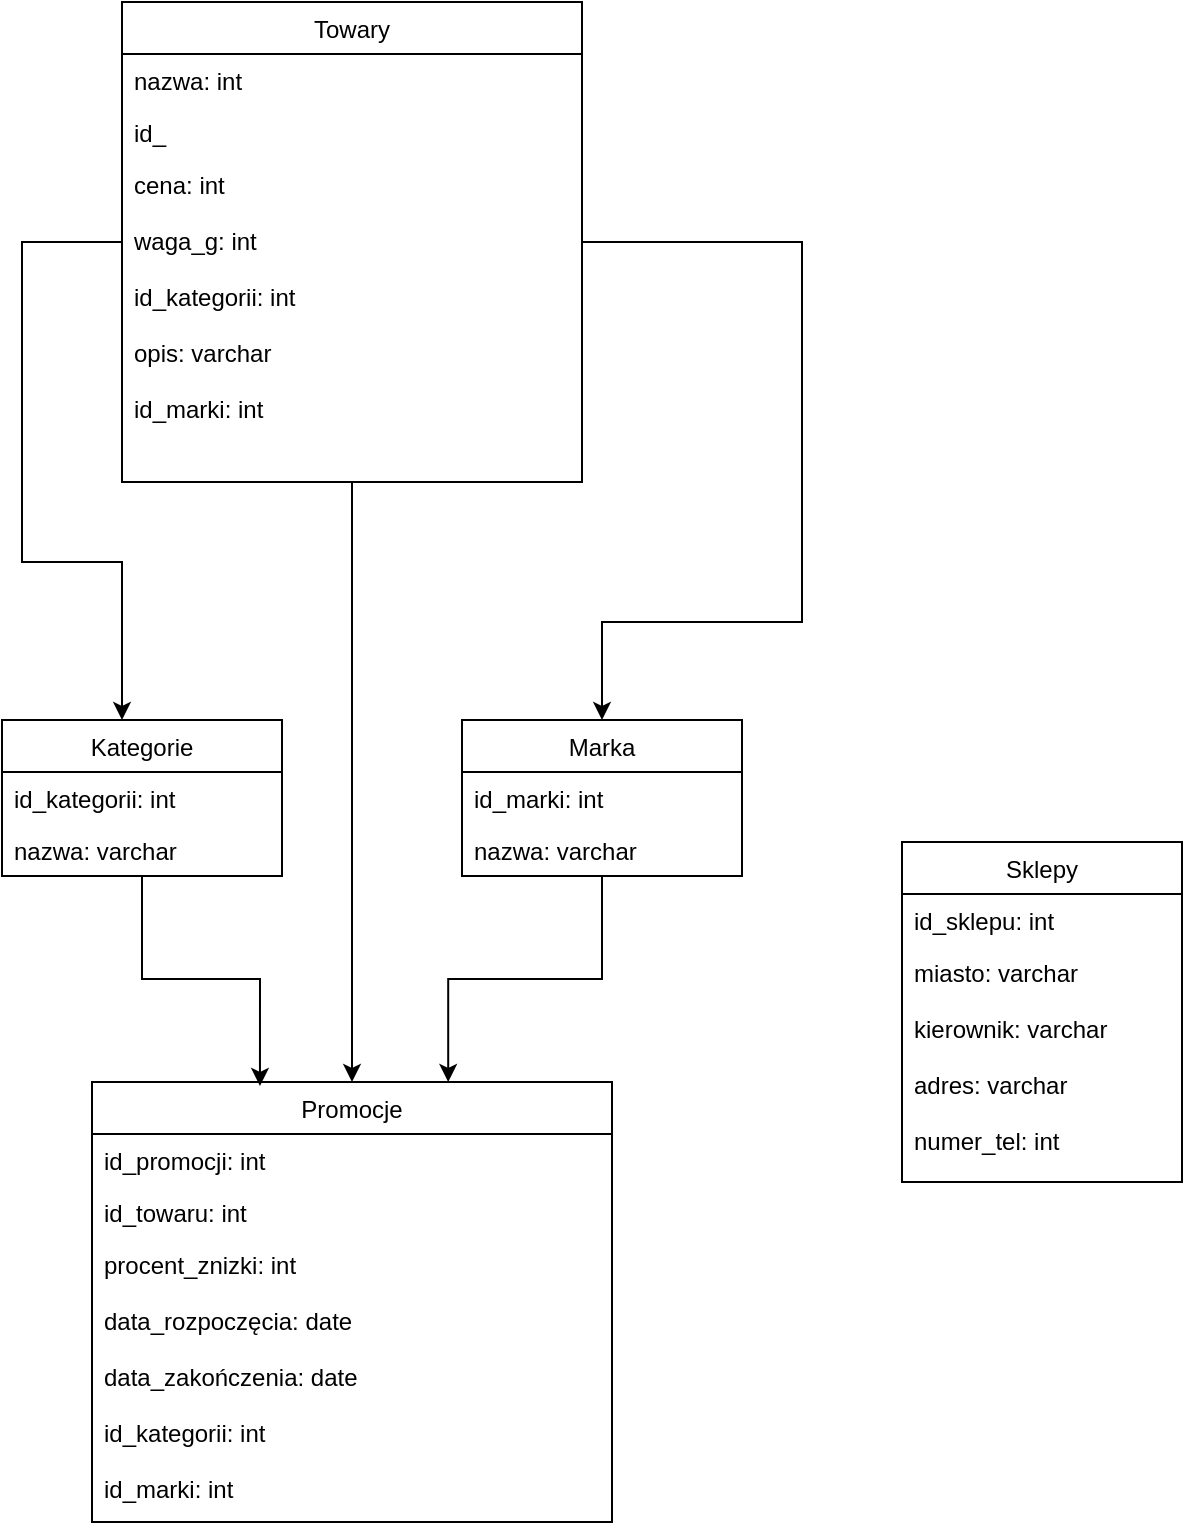 <mxfile version="12.2.7" type="device" pages="1"><diagram id="TN5VYtwO-RLFfRF-Pn1W" name="Page-1"><mxGraphModel dx="1422" dy="723" grid="1" gridSize="10" guides="1" tooltips="1" connect="1" arrows="1" fold="1" page="1" pageScale="1" pageWidth="827" pageHeight="1169" math="0" shadow="0"><root><mxCell id="0"/><mxCell id="1" parent="0"/><mxCell id="T8ZyIGbzoC2fGuEBgrfQ-69" style="edgeStyle=orthogonalEdgeStyle;rounded=0;orthogonalLoop=1;jettySize=auto;html=1;" edge="1" parent="1" source="T8ZyIGbzoC2fGuEBgrfQ-12" target="T8ZyIGbzoC2fGuEBgrfQ-37"><mxGeometry relative="1" as="geometry"><Array as="points"><mxPoint x="160" y="140"/><mxPoint x="160" y="300"/><mxPoint x="210" y="300"/></Array></mxGeometry></mxCell><mxCell id="T8ZyIGbzoC2fGuEBgrfQ-70" style="edgeStyle=orthogonalEdgeStyle;rounded=0;orthogonalLoop=1;jettySize=auto;html=1;" edge="1" parent="1" source="T8ZyIGbzoC2fGuEBgrfQ-12" target="T8ZyIGbzoC2fGuEBgrfQ-56"><mxGeometry relative="1" as="geometry"><mxPoint x="490" y="330" as="targetPoint"/><Array as="points"><mxPoint x="550" y="140"/><mxPoint x="550" y="330"/><mxPoint x="450" y="330"/></Array></mxGeometry></mxCell><mxCell id="T8ZyIGbzoC2fGuEBgrfQ-71" style="edgeStyle=orthogonalEdgeStyle;rounded=0;orthogonalLoop=1;jettySize=auto;html=1;entryX=0.5;entryY=0;entryDx=0;entryDy=0;" edge="1" parent="1" source="T8ZyIGbzoC2fGuEBgrfQ-12" target="T8ZyIGbzoC2fGuEBgrfQ-32"><mxGeometry relative="1" as="geometry"/></mxCell><mxCell id="T8ZyIGbzoC2fGuEBgrfQ-12" value="Towary" style="swimlane;fontStyle=0;childLayout=stackLayout;horizontal=1;startSize=26;fillColor=none;horizontalStack=0;resizeParent=1;resizeParentMax=0;resizeLast=0;collapsible=1;marginBottom=0;" vertex="1" parent="1"><mxGeometry x="210" y="20" width="230" height="240" as="geometry"/></mxCell><mxCell id="T8ZyIGbzoC2fGuEBgrfQ-14" value="nazwa: int" style="text;strokeColor=none;fillColor=none;align=left;verticalAlign=top;spacingLeft=4;spacingRight=4;overflow=hidden;rotatable=0;points=[[0,0.5],[1,0.5]];portConstraint=eastwest;" vertex="1" parent="T8ZyIGbzoC2fGuEBgrfQ-12"><mxGeometry y="26" width="230" height="26" as="geometry"/></mxCell><mxCell id="T8ZyIGbzoC2fGuEBgrfQ-13" value="id_" style="text;strokeColor=none;fillColor=none;align=left;verticalAlign=top;spacingLeft=4;spacingRight=4;overflow=hidden;rotatable=0;points=[[0,0.5],[1,0.5]];portConstraint=eastwest;" vertex="1" parent="T8ZyIGbzoC2fGuEBgrfQ-12"><mxGeometry y="52" width="230" height="26" as="geometry"/></mxCell><mxCell id="T8ZyIGbzoC2fGuEBgrfQ-15" value="cena: int&#10;&#10;waga_g: int&#10;&#10;id_kategorii: int&#10;&#10;opis: varchar&#10;&#10;id_marki: int" style="text;strokeColor=none;fillColor=none;align=left;verticalAlign=top;spacingLeft=4;spacingRight=4;overflow=hidden;rotatable=0;points=[[0,0.5],[1,0.5]];portConstraint=eastwest;" vertex="1" parent="T8ZyIGbzoC2fGuEBgrfQ-12"><mxGeometry y="78" width="230" height="162" as="geometry"/></mxCell><mxCell id="T8ZyIGbzoC2fGuEBgrfQ-20" value="Sklepy" style="swimlane;fontStyle=0;childLayout=stackLayout;horizontal=1;startSize=26;fillColor=none;horizontalStack=0;resizeParent=1;resizeParentMax=0;resizeLast=0;collapsible=1;marginBottom=0;" vertex="1" parent="1"><mxGeometry x="600" y="440" width="140" height="170" as="geometry"/></mxCell><mxCell id="T8ZyIGbzoC2fGuEBgrfQ-21" value="id_sklepu: int" style="text;strokeColor=none;fillColor=none;align=left;verticalAlign=top;spacingLeft=4;spacingRight=4;overflow=hidden;rotatable=0;points=[[0,0.5],[1,0.5]];portConstraint=eastwest;" vertex="1" parent="T8ZyIGbzoC2fGuEBgrfQ-20"><mxGeometry y="26" width="140" height="26" as="geometry"/></mxCell><mxCell id="T8ZyIGbzoC2fGuEBgrfQ-23" value="miasto: varchar &#10;&#10;kierownik: varchar&#10;&#10;adres: varchar&#10;&#10;numer_tel: int" style="text;strokeColor=none;fillColor=none;align=left;verticalAlign=top;spacingLeft=4;spacingRight=4;overflow=hidden;rotatable=0;points=[[0,0.5],[1,0.5]];portConstraint=eastwest;" vertex="1" parent="T8ZyIGbzoC2fGuEBgrfQ-20"><mxGeometry y="52" width="140" height="118" as="geometry"/></mxCell><mxCell id="T8ZyIGbzoC2fGuEBgrfQ-32" value="Promocje" style="swimlane;fontStyle=0;childLayout=stackLayout;horizontal=1;startSize=26;fillColor=none;horizontalStack=0;resizeParent=1;resizeParentMax=0;resizeLast=0;collapsible=1;marginBottom=0;" vertex="1" parent="1"><mxGeometry x="195" y="560" width="260" height="220" as="geometry"/></mxCell><mxCell id="T8ZyIGbzoC2fGuEBgrfQ-33" value="id_promocji: int&#10;&#10;" style="text;strokeColor=none;fillColor=none;align=left;verticalAlign=top;spacingLeft=4;spacingRight=4;overflow=hidden;rotatable=0;points=[[0,0.5],[1,0.5]];portConstraint=eastwest;" vertex="1" parent="T8ZyIGbzoC2fGuEBgrfQ-32"><mxGeometry y="26" width="260" height="26" as="geometry"/></mxCell><mxCell id="T8ZyIGbzoC2fGuEBgrfQ-34" value="id_towaru: int&#10;&#10;&#10;&#10;&#10;&#10;&#10;&#10;" style="text;strokeColor=none;fillColor=none;align=left;verticalAlign=top;spacingLeft=4;spacingRight=4;overflow=hidden;rotatable=0;points=[[0,0.5],[1,0.5]];portConstraint=eastwest;" vertex="1" parent="T8ZyIGbzoC2fGuEBgrfQ-32"><mxGeometry y="52" width="260" height="26" as="geometry"/></mxCell><mxCell id="T8ZyIGbzoC2fGuEBgrfQ-35" value="procent_znizki: int&#10;&#10;data_rozpoczęcia: date&#10;&#10;data_zakończenia: date &#10;&#10;id_kategorii: int&#10;&#10;id_marki: int" style="text;strokeColor=none;fillColor=none;align=left;verticalAlign=top;spacingLeft=4;spacingRight=4;overflow=hidden;rotatable=0;points=[[0,0.5],[1,0.5]];portConstraint=eastwest;" vertex="1" parent="T8ZyIGbzoC2fGuEBgrfQ-32"><mxGeometry y="78" width="260" height="142" as="geometry"/></mxCell><mxCell id="T8ZyIGbzoC2fGuEBgrfQ-72" style="edgeStyle=orthogonalEdgeStyle;rounded=0;orthogonalLoop=1;jettySize=auto;html=1;entryX=0.323;entryY=0.009;entryDx=0;entryDy=0;entryPerimeter=0;" edge="1" parent="1" source="T8ZyIGbzoC2fGuEBgrfQ-37" target="T8ZyIGbzoC2fGuEBgrfQ-32"><mxGeometry relative="1" as="geometry"/></mxCell><mxCell id="T8ZyIGbzoC2fGuEBgrfQ-37" value="Kategorie" style="swimlane;fontStyle=0;childLayout=stackLayout;horizontal=1;startSize=26;fillColor=none;horizontalStack=0;resizeParent=1;resizeParentMax=0;resizeLast=0;collapsible=1;marginBottom=0;" vertex="1" parent="1"><mxGeometry x="150" y="379" width="140" height="78" as="geometry"/></mxCell><mxCell id="T8ZyIGbzoC2fGuEBgrfQ-38" value="id_kategorii: int" style="text;strokeColor=none;fillColor=none;align=left;verticalAlign=top;spacingLeft=4;spacingRight=4;overflow=hidden;rotatable=0;points=[[0,0.5],[1,0.5]];portConstraint=eastwest;" vertex="1" parent="T8ZyIGbzoC2fGuEBgrfQ-37"><mxGeometry y="26" width="140" height="26" as="geometry"/></mxCell><mxCell id="T8ZyIGbzoC2fGuEBgrfQ-39" value="nazwa: varchar" style="text;strokeColor=none;fillColor=none;align=left;verticalAlign=top;spacingLeft=4;spacingRight=4;overflow=hidden;rotatable=0;points=[[0,0.5],[1,0.5]];portConstraint=eastwest;" vertex="1" parent="T8ZyIGbzoC2fGuEBgrfQ-37"><mxGeometry y="52" width="140" height="26" as="geometry"/></mxCell><mxCell id="T8ZyIGbzoC2fGuEBgrfQ-73" style="edgeStyle=orthogonalEdgeStyle;rounded=0;orthogonalLoop=1;jettySize=auto;html=1;entryX=0.685;entryY=0;entryDx=0;entryDy=0;entryPerimeter=0;" edge="1" parent="1" source="T8ZyIGbzoC2fGuEBgrfQ-56" target="T8ZyIGbzoC2fGuEBgrfQ-32"><mxGeometry relative="1" as="geometry"/></mxCell><mxCell id="T8ZyIGbzoC2fGuEBgrfQ-56" value="Marka" style="swimlane;fontStyle=0;childLayout=stackLayout;horizontal=1;startSize=26;fillColor=none;horizontalStack=0;resizeParent=1;resizeParentMax=0;resizeLast=0;collapsible=1;marginBottom=0;" vertex="1" parent="1"><mxGeometry x="380" y="379" width="140" height="78" as="geometry"/></mxCell><mxCell id="T8ZyIGbzoC2fGuEBgrfQ-57" value="id_marki: int" style="text;strokeColor=none;fillColor=none;align=left;verticalAlign=top;spacingLeft=4;spacingRight=4;overflow=hidden;rotatable=0;points=[[0,0.5],[1,0.5]];portConstraint=eastwest;" vertex="1" parent="T8ZyIGbzoC2fGuEBgrfQ-56"><mxGeometry y="26" width="140" height="26" as="geometry"/></mxCell><mxCell id="T8ZyIGbzoC2fGuEBgrfQ-58" value="nazwa: varchar" style="text;strokeColor=none;fillColor=none;align=left;verticalAlign=top;spacingLeft=4;spacingRight=4;overflow=hidden;rotatable=0;points=[[0,0.5],[1,0.5]];portConstraint=eastwest;" vertex="1" parent="T8ZyIGbzoC2fGuEBgrfQ-56"><mxGeometry y="52" width="140" height="26" as="geometry"/></mxCell></root></mxGraphModel></diagram></mxfile>